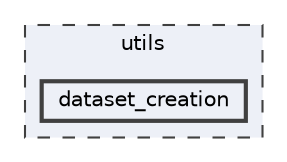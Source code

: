 digraph "utils/dataset_creation"
{
 // LATEX_PDF_SIZE
  bgcolor="transparent";
  edge [fontname=Helvetica,fontsize=10,labelfontname=Helvetica,labelfontsize=10];
  node [fontname=Helvetica,fontsize=10,shape=box,height=0.2,width=0.4];
  compound=true
  subgraph clusterdir_cbdb8362360e11eafe2fa3bc74cf0ffd {
    graph [ bgcolor="#edf0f7", pencolor="grey25", label="utils", fontname=Helvetica,fontsize=10 style="filled,dashed", URL="dir_cbdb8362360e11eafe2fa3bc74cf0ffd.html",tooltip=""]
  dir_c39e0e0e2a4c282890cc82ddbca5a153 [label="dataset_creation", fillcolor="#edf0f7", color="grey25", style="filled,bold", URL="dir_c39e0e0e2a4c282890cc82ddbca5a153.html",tooltip=""];
  }
}
